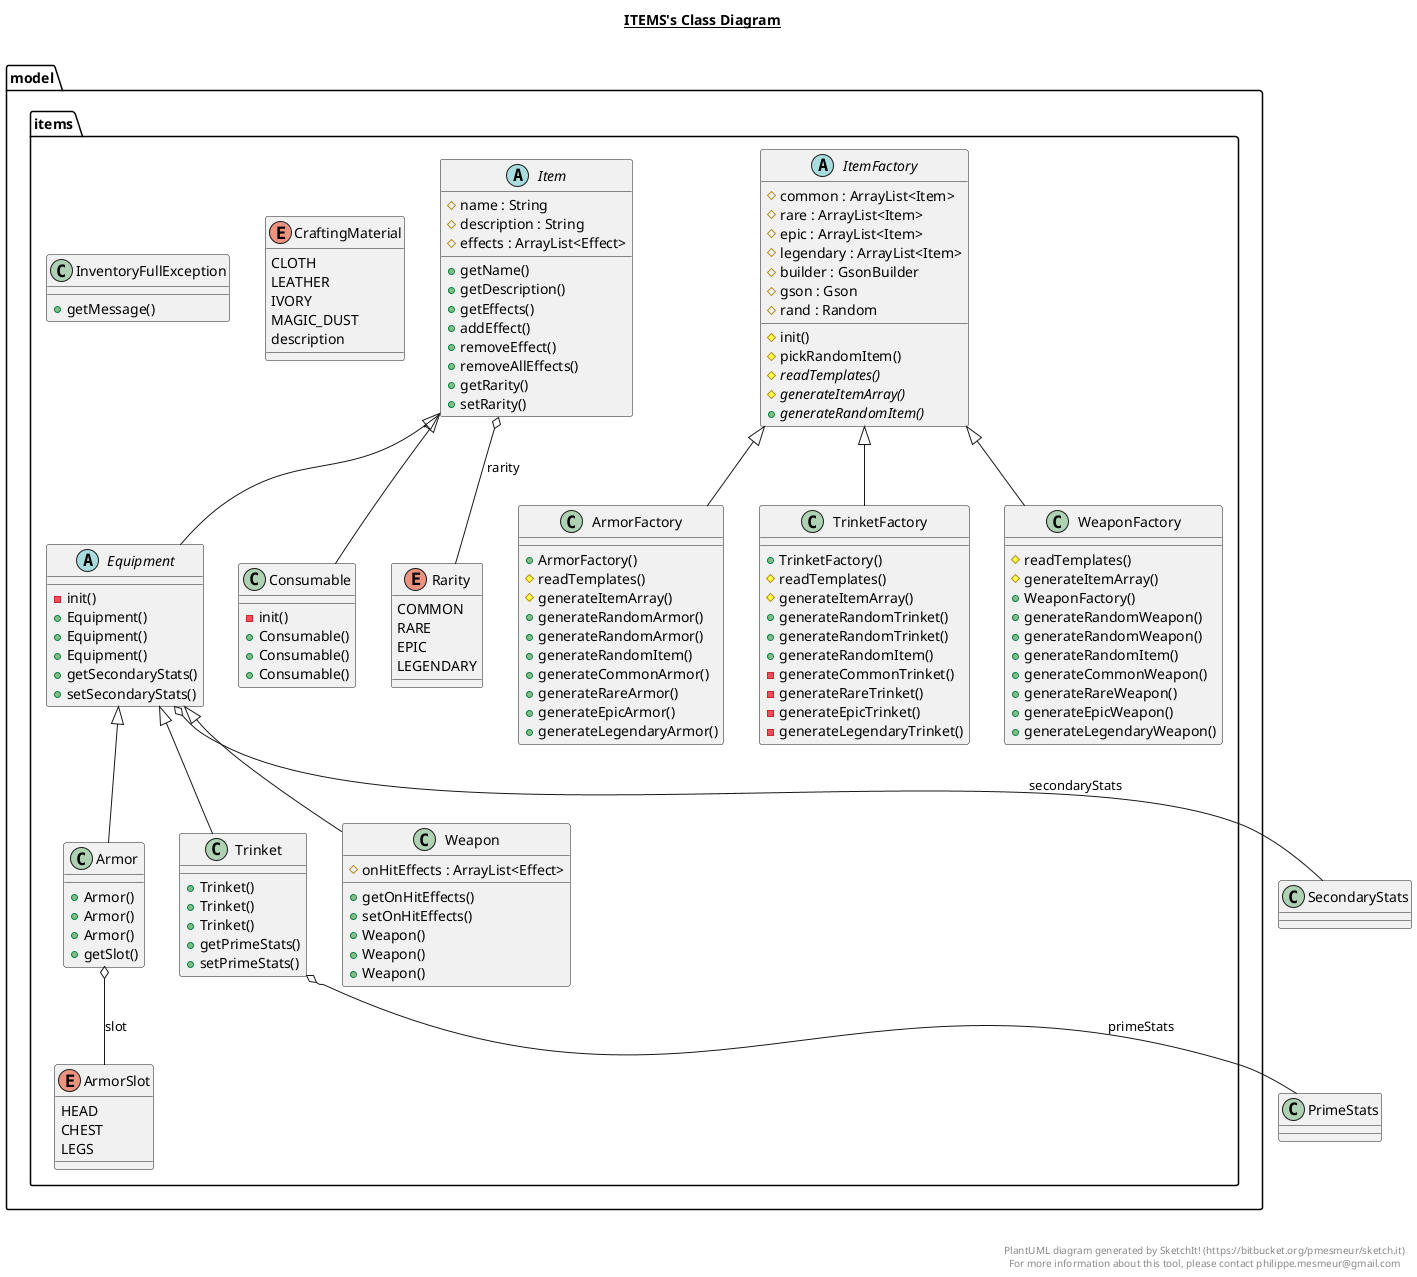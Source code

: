 @startuml

title __ITEMS's Class Diagram__\n

  package model.items {
    class Armor {
        + Armor()
        + Armor()
        + Armor()
        + getSlot()
    }
  }
  

  package model.items {
    class ArmorFactory {
        + ArmorFactory()
        # readTemplates()
        # generateItemArray()
        + generateRandomArmor()
        + generateRandomArmor()
        + generateRandomItem()
        + generateCommonArmor()
        + generateRareArmor()
        + generateEpicArmor()
        + generateLegendaryArmor()
    }
  }
  

  package model.items {
    enum ArmorSlot {
      HEAD
      CHEST
      LEGS
    }
  }
  

  package model.items {
    class Consumable {
        - init()
        + Consumable()
        + Consumable()
        + Consumable()
    }
  }
  

  package model.items {
    enum CraftingMaterial {
      CLOTH
      LEATHER
      IVORY
      MAGIC_DUST
      description
    }
  }
  

  package model.items {
    abstract class Equipment {
        - init()
        + Equipment()
        + Equipment()
        + Equipment()
        + getSecondaryStats()
        + setSecondaryStats()
    }
  }
  

  package model.items {
    class InventoryFullException {
        + getMessage()
    }
  }
  

  package model.items {
    abstract class Item {
        # name : String
        # description : String
        # effects : ArrayList<Effect>
        + getName()
        + getDescription()
        + getEffects()
        + addEffect()
        + removeEffect()
        + removeAllEffects()
        + getRarity()
        + setRarity()
    }
  }
  

  package model.items {
    abstract class ItemFactory {
        # common : ArrayList<Item>
        # rare : ArrayList<Item>
        # epic : ArrayList<Item>
        # legendary : ArrayList<Item>
        # builder : GsonBuilder
        # gson : Gson
        # rand : Random
        # init()
        # pickRandomItem()
        {abstract} # readTemplates()
        {abstract} # generateItemArray()
        {abstract} + generateRandomItem()
    }
  }
  

  package model.items {
    enum Rarity {
      COMMON
      RARE
      EPIC
      LEGENDARY
    }
  }
  

  package model.items {
    class Trinket {
        + Trinket()
        + Trinket()
        + Trinket()
        + getPrimeStats()
        + setPrimeStats()
    }
  }
  

  package model.items {
    class TrinketFactory {
        + TrinketFactory()
        # readTemplates()
        # generateItemArray()
        + generateRandomTrinket()
        + generateRandomTrinket()
        + generateRandomItem()
        - generateCommonTrinket()
        - generateRareTrinket()
        - generateEpicTrinket()
        - generateLegendaryTrinket()
    }
  }
  

  package model.items {
    class Weapon {
        # onHitEffects : ArrayList<Effect>
        + getOnHitEffects()
        + setOnHitEffects()
        + Weapon()
        + Weapon()
        + Weapon()
    }
  }
  

  package model.items {
    class WeaponFactory {
        # readTemplates()
        # generateItemArray()
        + WeaponFactory()
        + generateRandomWeapon()
        + generateRandomWeapon()
        + generateRandomItem()
        + generateCommonWeapon()
        + generateRareWeapon()
        + generateEpicWeapon()
        + generateLegendaryWeapon()
    }
  }
  

  Armor -up-|> Equipment
  Armor o-- ArmorSlot : slot
  ArmorFactory -up-|> ItemFactory
  Consumable -up-|> Item
  Equipment -up-|> Item
  Equipment o-- SecondaryStats : secondaryStats
  Item o-- Rarity : rarity
  Trinket -up-|> Equipment
  Trinket o-- PrimeStats : primeStats
  TrinketFactory -up-|> ItemFactory
  Weapon -up-|> Equipment
  WeaponFactory -up-|> ItemFactory


right footer


PlantUML diagram generated by SketchIt! (https://bitbucket.org/pmesmeur/sketch.it)
For more information about this tool, please contact philippe.mesmeur@gmail.com
endfooter

@enduml
